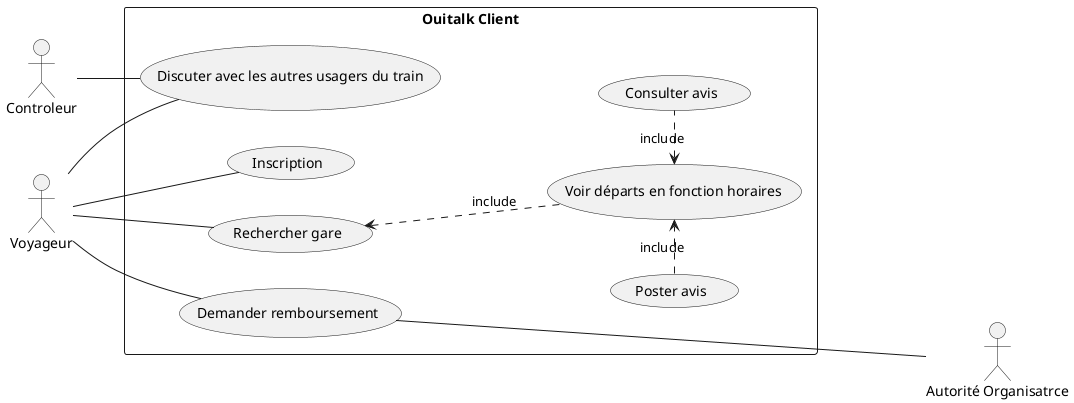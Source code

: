 @startuml ouitalk-client-usecase

left to right direction
skinparam packageStyle rectangle
skinparam monochrome true
skinparam shadowing false

:Controleur: as CTRL
:Voyageur: as VOY
:Autorité Organisatrce: as OA

rectangle "Ouitalk Client" {
    (Discuter avec les autres usagers du train) as discUs
    (Inscription) as insc
    (Rechercher gare) as recGare
    (Voir départs en fonction horaires) as consDépart
    (Consulter avis) as vAvis
    (Poster avis) as pAvis
    (Demander remboursement) as demRemb
    
    VOY -- demRemb
    demRemb ---- OA
    
    VOY -- recGare
    recGare <.. consDépart : include
    consDépart <. vAvis : include
    consDépart <.left. pAvis : include
    VOY -- insc
    
    VOY -- discUs
    CTRL -- discUs
}
@enduml